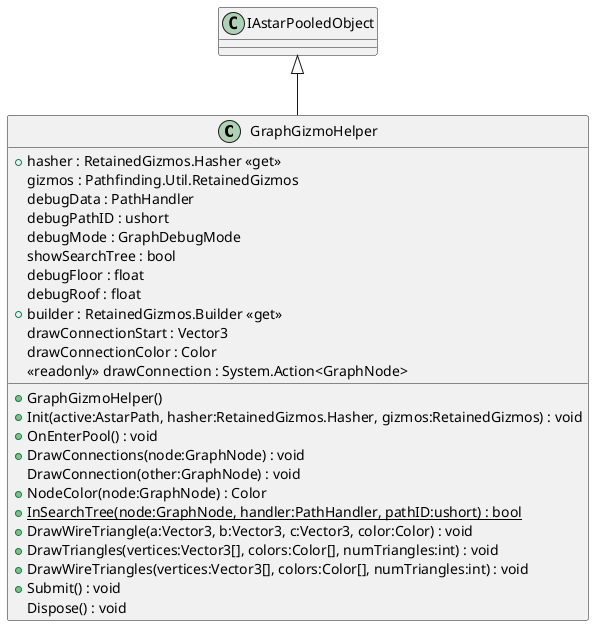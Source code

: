 @startuml
class GraphGizmoHelper {
    + hasher : RetainedGizmos.Hasher <<get>>
    gizmos : Pathfinding.Util.RetainedGizmos
    debugData : PathHandler
    debugPathID : ushort
    debugMode : GraphDebugMode
    showSearchTree : bool
    debugFloor : float
    debugRoof : float
    + builder : RetainedGizmos.Builder <<get>>
    drawConnectionStart : Vector3
    drawConnectionColor : Color
    <<readonly>> drawConnection : System.Action<GraphNode>
    + GraphGizmoHelper()
    + Init(active:AstarPath, hasher:RetainedGizmos.Hasher, gizmos:RetainedGizmos) : void
    + OnEnterPool() : void
    + DrawConnections(node:GraphNode) : void
    DrawConnection(other:GraphNode) : void
    + NodeColor(node:GraphNode) : Color
    + {static} InSearchTree(node:GraphNode, handler:PathHandler, pathID:ushort) : bool
    + DrawWireTriangle(a:Vector3, b:Vector3, c:Vector3, color:Color) : void
    + DrawTriangles(vertices:Vector3[], colors:Color[], numTriangles:int) : void
    + DrawWireTriangles(vertices:Vector3[], colors:Color[], numTriangles:int) : void
    + Submit() : void
    Dispose() : void
}
IAstarPooledObject <|-- GraphGizmoHelper
@enduml
